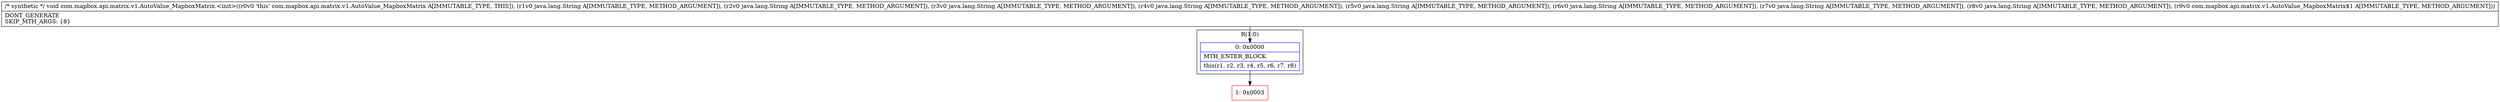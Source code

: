 digraph "CFG forcom.mapbox.api.matrix.v1.AutoValue_MapboxMatrix.\<init\>(Ljava\/lang\/String;Ljava\/lang\/String;Ljava\/lang\/String;Ljava\/lang\/String;Ljava\/lang\/String;Ljava\/lang\/String;Ljava\/lang\/String;Ljava\/lang\/String;Lcom\/mapbox\/api\/matrix\/v1\/AutoValue_MapboxMatrix$1;)V" {
subgraph cluster_Region_491226828 {
label = "R(1:0)";
node [shape=record,color=blue];
Node_0 [shape=record,label="{0\:\ 0x0000|MTH_ENTER_BLOCK\l|this(r1, r2, r3, r4, r5, r6, r7, r8)\l}"];
}
Node_1 [shape=record,color=red,label="{1\:\ 0x0003}"];
MethodNode[shape=record,label="{\/* synthetic *\/ void com.mapbox.api.matrix.v1.AutoValue_MapboxMatrix.\<init\>((r0v0 'this' com.mapbox.api.matrix.v1.AutoValue_MapboxMatrix A[IMMUTABLE_TYPE, THIS]), (r1v0 java.lang.String A[IMMUTABLE_TYPE, METHOD_ARGUMENT]), (r2v0 java.lang.String A[IMMUTABLE_TYPE, METHOD_ARGUMENT]), (r3v0 java.lang.String A[IMMUTABLE_TYPE, METHOD_ARGUMENT]), (r4v0 java.lang.String A[IMMUTABLE_TYPE, METHOD_ARGUMENT]), (r5v0 java.lang.String A[IMMUTABLE_TYPE, METHOD_ARGUMENT]), (r6v0 java.lang.String A[IMMUTABLE_TYPE, METHOD_ARGUMENT]), (r7v0 java.lang.String A[IMMUTABLE_TYPE, METHOD_ARGUMENT]), (r8v0 java.lang.String A[IMMUTABLE_TYPE, METHOD_ARGUMENT]), (r9v0 com.mapbox.api.matrix.v1.AutoValue_MapboxMatrix$1 A[IMMUTABLE_TYPE, METHOD_ARGUMENT]))  | DONT_GENERATE\lSKIP_MTH_ARGS: \{8\}\l}"];
MethodNode -> Node_0;
Node_0 -> Node_1;
}

